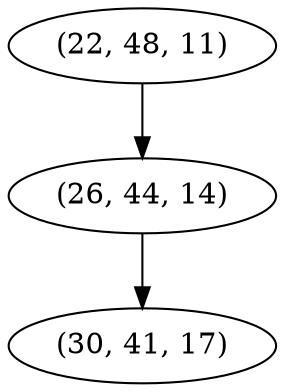 digraph tree {
    "(22, 48, 11)";
    "(26, 44, 14)";
    "(30, 41, 17)";
    "(22, 48, 11)" -> "(26, 44, 14)";
    "(26, 44, 14)" -> "(30, 41, 17)";
}

